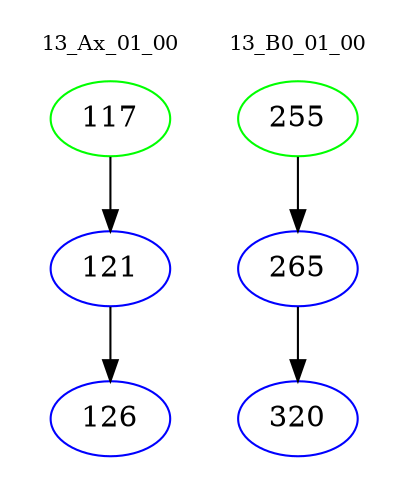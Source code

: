 digraph{
subgraph cluster_0 {
color = white
label = "13_Ax_01_00";
fontsize=10;
T0_117 [label="117", color="green"]
T0_117 -> T0_121 [color="black"]
T0_121 [label="121", color="blue"]
T0_121 -> T0_126 [color="black"]
T0_126 [label="126", color="blue"]
}
subgraph cluster_1 {
color = white
label = "13_B0_01_00";
fontsize=10;
T1_255 [label="255", color="green"]
T1_255 -> T1_265 [color="black"]
T1_265 [label="265", color="blue"]
T1_265 -> T1_320 [color="black"]
T1_320 [label="320", color="blue"]
}
}
